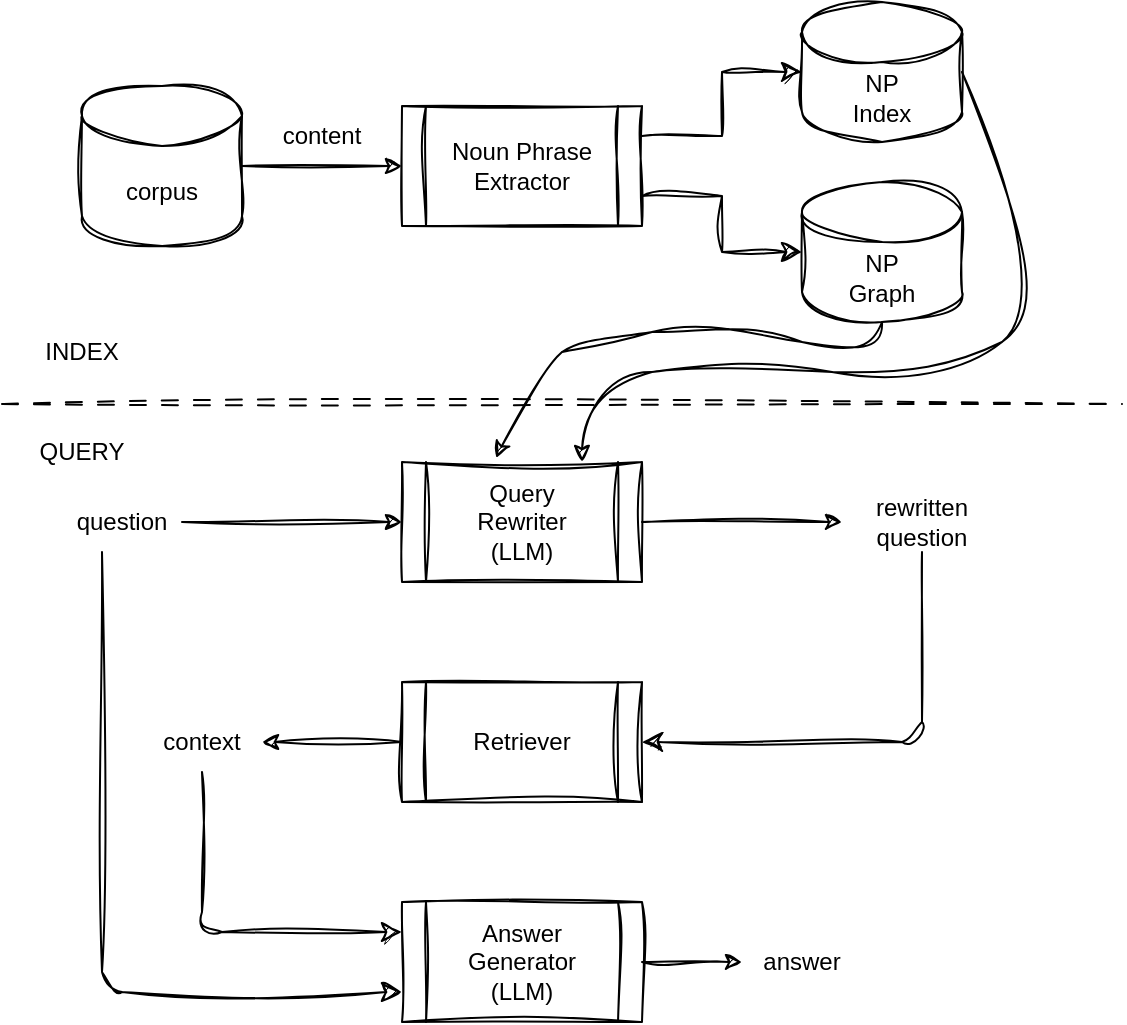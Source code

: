 <mxfile version="24.0.1" type="device">
  <diagram name="Page-1" id="O0lYzrFfEIH1axoqAt4h">
    <mxGraphModel dx="634" dy="835" grid="1" gridSize="10" guides="1" tooltips="1" connect="1" arrows="1" fold="1" page="1" pageScale="1" pageWidth="850" pageHeight="1100" math="0" shadow="0">
      <root>
        <mxCell id="0" />
        <mxCell id="1" parent="0" />
        <mxCell id="lCfpGEtGy8bCLmnFRQB4-1" value="corpus" style="shape=cylinder3;whiteSpace=wrap;html=1;boundedLbl=1;backgroundOutline=1;size=15;sketch=1;curveFitting=1;jiggle=2;" vertex="1" parent="1">
          <mxGeometry x="80" y="62" width="80" height="80" as="geometry" />
        </mxCell>
        <mxCell id="lCfpGEtGy8bCLmnFRQB4-2" value="Noun Phrase&lt;div&gt;Extractor&lt;/div&gt;" style="shape=process;whiteSpace=wrap;html=1;backgroundOutline=1;sketch=1;curveFitting=1;jiggle=2;" vertex="1" parent="1">
          <mxGeometry x="240" y="72" width="120" height="60" as="geometry" />
        </mxCell>
        <mxCell id="lCfpGEtGy8bCLmnFRQB4-3" value="" style="endArrow=classic;html=1;rounded=0;exitX=1;exitY=0.5;exitDx=0;exitDy=0;exitPerimeter=0;entryX=0;entryY=0.5;entryDx=0;entryDy=0;sketch=1;curveFitting=1;jiggle=2;" edge="1" parent="1" source="lCfpGEtGy8bCLmnFRQB4-1" target="lCfpGEtGy8bCLmnFRQB4-2">
          <mxGeometry width="50" height="50" relative="1" as="geometry">
            <mxPoint x="300" y="450" as="sourcePoint" />
            <mxPoint x="350" y="400" as="targetPoint" />
          </mxGeometry>
        </mxCell>
        <mxCell id="lCfpGEtGy8bCLmnFRQB4-4" value="content" style="text;html=1;align=center;verticalAlign=middle;whiteSpace=wrap;rounded=0;sketch=1;curveFitting=1;jiggle=2;" vertex="1" parent="1">
          <mxGeometry x="170" y="72" width="60" height="30" as="geometry" />
        </mxCell>
        <mxCell id="lCfpGEtGy8bCLmnFRQB4-6" value="NP&lt;div&gt;Index&lt;/div&gt;" style="shape=cylinder3;whiteSpace=wrap;html=1;boundedLbl=1;backgroundOutline=1;size=15;sketch=1;curveFitting=1;jiggle=2;" vertex="1" parent="1">
          <mxGeometry x="440" y="20" width="80" height="70" as="geometry" />
        </mxCell>
        <mxCell id="lCfpGEtGy8bCLmnFRQB4-7" value="NP&lt;div&gt;Graph&lt;/div&gt;" style="shape=cylinder3;whiteSpace=wrap;html=1;boundedLbl=1;backgroundOutline=1;size=15;sketch=1;curveFitting=1;jiggle=2;" vertex="1" parent="1">
          <mxGeometry x="440" y="110" width="80" height="70" as="geometry" />
        </mxCell>
        <mxCell id="lCfpGEtGy8bCLmnFRQB4-8" value="" style="edgeStyle=elbowEdgeStyle;elbow=horizontal;endArrow=classic;html=1;curved=0;rounded=0;endSize=8;startSize=8;exitX=1;exitY=0.25;exitDx=0;exitDy=0;entryX=0;entryY=0.5;entryDx=0;entryDy=0;entryPerimeter=0;sketch=1;curveFitting=1;jiggle=2;" edge="1" parent="1" source="lCfpGEtGy8bCLmnFRQB4-2" target="lCfpGEtGy8bCLmnFRQB4-6">
          <mxGeometry width="50" height="50" relative="1" as="geometry">
            <mxPoint x="300" y="450" as="sourcePoint" />
            <mxPoint x="350" y="400" as="targetPoint" />
          </mxGeometry>
        </mxCell>
        <mxCell id="lCfpGEtGy8bCLmnFRQB4-9" value="" style="edgeStyle=elbowEdgeStyle;elbow=horizontal;endArrow=classic;html=1;curved=0;rounded=0;endSize=8;startSize=8;exitX=1;exitY=0.75;exitDx=0;exitDy=0;entryX=0;entryY=0.5;entryDx=0;entryDy=0;entryPerimeter=0;sketch=1;curveFitting=1;jiggle=2;" edge="1" parent="1" source="lCfpGEtGy8bCLmnFRQB4-2" target="lCfpGEtGy8bCLmnFRQB4-7">
          <mxGeometry width="50" height="50" relative="1" as="geometry">
            <mxPoint x="300" y="450" as="sourcePoint" />
            <mxPoint x="350" y="400" as="targetPoint" />
          </mxGeometry>
        </mxCell>
        <mxCell id="lCfpGEtGy8bCLmnFRQB4-10" value="" style="endArrow=none;html=1;rounded=0;dashed=1;dashPattern=8 8;sketch=1;curveFitting=1;jiggle=2;" edge="1" parent="1">
          <mxGeometry width="50" height="50" relative="1" as="geometry">
            <mxPoint x="40" y="221" as="sourcePoint" />
            <mxPoint x="600" y="221" as="targetPoint" />
          </mxGeometry>
        </mxCell>
        <mxCell id="lCfpGEtGy8bCLmnFRQB4-11" value="Query&lt;div&gt;Rewriter&lt;/div&gt;&lt;div&gt;(LLM)&lt;/div&gt;" style="shape=process;whiteSpace=wrap;html=1;backgroundOutline=1;sketch=1;curveFitting=1;jiggle=2;" vertex="1" parent="1">
          <mxGeometry x="240" y="250" width="120" height="60" as="geometry" />
        </mxCell>
        <mxCell id="lCfpGEtGy8bCLmnFRQB4-12" value="Retriever" style="shape=process;whiteSpace=wrap;html=1;backgroundOutline=1;sketch=1;curveFitting=1;jiggle=2;" vertex="1" parent="1">
          <mxGeometry x="240" y="360" width="120" height="60" as="geometry" />
        </mxCell>
        <mxCell id="lCfpGEtGy8bCLmnFRQB4-13" value="Answer&lt;div&gt;Generator&lt;/div&gt;&lt;div&gt;(LLM)&lt;/div&gt;" style="shape=process;whiteSpace=wrap;html=1;backgroundOutline=1;sketch=1;curveFitting=1;jiggle=2;" vertex="1" parent="1">
          <mxGeometry x="240" y="470" width="120" height="60" as="geometry" />
        </mxCell>
        <mxCell id="lCfpGEtGy8bCLmnFRQB4-14" value="question" style="text;html=1;align=center;verticalAlign=middle;whiteSpace=wrap;rounded=0;sketch=1;curveFitting=1;jiggle=2;" vertex="1" parent="1">
          <mxGeometry x="70" y="265" width="60" height="30" as="geometry" />
        </mxCell>
        <mxCell id="lCfpGEtGy8bCLmnFRQB4-15" value="" style="endArrow=classic;html=1;rounded=0;exitX=1;exitY=0.5;exitDx=0;exitDy=0;entryX=0;entryY=0.5;entryDx=0;entryDy=0;sketch=1;curveFitting=1;jiggle=2;" edge="1" parent="1" source="lCfpGEtGy8bCLmnFRQB4-14" target="lCfpGEtGy8bCLmnFRQB4-11">
          <mxGeometry width="50" height="50" relative="1" as="geometry">
            <mxPoint x="300" y="450" as="sourcePoint" />
            <mxPoint x="350" y="400" as="targetPoint" />
          </mxGeometry>
        </mxCell>
        <mxCell id="lCfpGEtGy8bCLmnFRQB4-16" value="" style="curved=1;endArrow=classic;html=1;rounded=0;exitX=1;exitY=0.5;exitDx=0;exitDy=0;exitPerimeter=0;entryX=0.75;entryY=0;entryDx=0;entryDy=0;sketch=1;curveFitting=1;jiggle=2;" edge="1" parent="1" source="lCfpGEtGy8bCLmnFRQB4-6" target="lCfpGEtGy8bCLmnFRQB4-11">
          <mxGeometry width="50" height="50" relative="1" as="geometry">
            <mxPoint x="300" y="450" as="sourcePoint" />
            <mxPoint x="350" y="400" as="targetPoint" />
            <Array as="points">
              <mxPoint x="570" y="170" />
              <mxPoint x="510" y="210" />
              <mxPoint x="400" y="200" />
              <mxPoint x="330" y="210" />
            </Array>
          </mxGeometry>
        </mxCell>
        <mxCell id="lCfpGEtGy8bCLmnFRQB4-17" value="" style="curved=1;endArrow=classic;html=1;rounded=0;exitX=0.5;exitY=1;exitDx=0;exitDy=0;exitPerimeter=0;entryX=0.392;entryY=-0.033;entryDx=0;entryDy=0;entryPerimeter=0;sketch=1;curveFitting=1;jiggle=2;" edge="1" parent="1" source="lCfpGEtGy8bCLmnFRQB4-7" target="lCfpGEtGy8bCLmnFRQB4-11">
          <mxGeometry width="50" height="50" relative="1" as="geometry">
            <mxPoint x="300" y="450" as="sourcePoint" />
            <mxPoint x="350" y="400" as="targetPoint" />
            <Array as="points">
              <mxPoint x="480" y="200" />
              <mxPoint x="400" y="180" />
              <mxPoint x="330" y="190" />
              <mxPoint x="310" y="200" />
            </Array>
          </mxGeometry>
        </mxCell>
        <mxCell id="lCfpGEtGy8bCLmnFRQB4-18" value="rewritten&lt;div&gt;question&lt;/div&gt;" style="text;html=1;align=center;verticalAlign=middle;whiteSpace=wrap;rounded=0;sketch=1;curveFitting=1;jiggle=2;" vertex="1" parent="1">
          <mxGeometry x="470" y="265" width="60" height="30" as="geometry" />
        </mxCell>
        <mxCell id="lCfpGEtGy8bCLmnFRQB4-19" value="" style="endArrow=classic;html=1;rounded=0;exitX=1;exitY=0.5;exitDx=0;exitDy=0;sketch=1;curveFitting=1;jiggle=2;" edge="1" parent="1" source="lCfpGEtGy8bCLmnFRQB4-11">
          <mxGeometry width="50" height="50" relative="1" as="geometry">
            <mxPoint x="300" y="450" as="sourcePoint" />
            <mxPoint x="460" y="280" as="targetPoint" />
          </mxGeometry>
        </mxCell>
        <mxCell id="lCfpGEtGy8bCLmnFRQB4-20" value="" style="edgeStyle=segmentEdgeStyle;endArrow=classic;html=1;curved=0;rounded=1;endSize=8;startSize=8;exitX=0.5;exitY=1;exitDx=0;exitDy=0;entryX=1;entryY=0.5;entryDx=0;entryDy=0;sketch=1;curveFitting=1;jiggle=2;" edge="1" parent="1" source="lCfpGEtGy8bCLmnFRQB4-18" target="lCfpGEtGy8bCLmnFRQB4-12">
          <mxGeometry width="50" height="50" relative="1" as="geometry">
            <mxPoint x="300" y="450" as="sourcePoint" />
            <mxPoint x="350" y="400" as="targetPoint" />
            <Array as="points">
              <mxPoint x="500" y="390" />
            </Array>
          </mxGeometry>
        </mxCell>
        <mxCell id="lCfpGEtGy8bCLmnFRQB4-21" value="context" style="text;html=1;align=center;verticalAlign=middle;whiteSpace=wrap;rounded=0;sketch=1;curveFitting=1;jiggle=2;" vertex="1" parent="1">
          <mxGeometry x="110" y="375" width="60" height="30" as="geometry" />
        </mxCell>
        <mxCell id="lCfpGEtGy8bCLmnFRQB4-22" value="" style="endArrow=classic;html=1;rounded=0;exitX=0;exitY=0.5;exitDx=0;exitDy=0;sketch=1;curveFitting=1;jiggle=2;" edge="1" parent="1" source="lCfpGEtGy8bCLmnFRQB4-12">
          <mxGeometry width="50" height="50" relative="1" as="geometry">
            <mxPoint x="300" y="450" as="sourcePoint" />
            <mxPoint x="170" y="390" as="targetPoint" />
          </mxGeometry>
        </mxCell>
        <mxCell id="lCfpGEtGy8bCLmnFRQB4-25" value="" style="edgeStyle=segmentEdgeStyle;endArrow=classic;html=1;curved=0;rounded=1;endSize=8;startSize=8;entryX=0;entryY=0.75;entryDx=0;entryDy=0;sketch=1;curveFitting=1;jiggle=2;" edge="1" parent="1" target="lCfpGEtGy8bCLmnFRQB4-13">
          <mxGeometry width="50" height="50" relative="1" as="geometry">
            <mxPoint x="90" y="295" as="sourcePoint" />
            <mxPoint x="350" y="400" as="targetPoint" />
            <Array as="points">
              <mxPoint x="90" y="295" />
              <mxPoint x="90" y="515" />
            </Array>
          </mxGeometry>
        </mxCell>
        <mxCell id="lCfpGEtGy8bCLmnFRQB4-26" value="" style="edgeStyle=segmentEdgeStyle;endArrow=classic;html=1;curved=0;rounded=1;endSize=8;startSize=8;exitX=0.5;exitY=1;exitDx=0;exitDy=0;entryX=0;entryY=0.25;entryDx=0;entryDy=0;sketch=1;curveFitting=1;jiggle=2;" edge="1" parent="1" source="lCfpGEtGy8bCLmnFRQB4-21" target="lCfpGEtGy8bCLmnFRQB4-13">
          <mxGeometry width="50" height="50" relative="1" as="geometry">
            <mxPoint x="300" y="450" as="sourcePoint" />
            <mxPoint x="350" y="400" as="targetPoint" />
            <Array as="points">
              <mxPoint x="140" y="485" />
            </Array>
          </mxGeometry>
        </mxCell>
        <mxCell id="lCfpGEtGy8bCLmnFRQB4-27" value="" style="endArrow=classic;html=1;rounded=0;exitX=1;exitY=0.5;exitDx=0;exitDy=0;sketch=1;curveFitting=1;jiggle=2;" edge="1" parent="1" source="lCfpGEtGy8bCLmnFRQB4-13">
          <mxGeometry width="50" height="50" relative="1" as="geometry">
            <mxPoint x="300" y="450" as="sourcePoint" />
            <mxPoint x="410" y="500" as="targetPoint" />
          </mxGeometry>
        </mxCell>
        <mxCell id="lCfpGEtGy8bCLmnFRQB4-28" value="answer" style="text;html=1;align=center;verticalAlign=middle;whiteSpace=wrap;rounded=0;sketch=1;curveFitting=1;jiggle=2;" vertex="1" parent="1">
          <mxGeometry x="410" y="485" width="60" height="30" as="geometry" />
        </mxCell>
        <mxCell id="lCfpGEtGy8bCLmnFRQB4-29" value="INDEX" style="text;html=1;align=center;verticalAlign=middle;whiteSpace=wrap;rounded=0;sketch=1;curveFitting=1;jiggle=2;" vertex="1" parent="1">
          <mxGeometry x="50" y="180" width="60" height="30" as="geometry" />
        </mxCell>
        <mxCell id="lCfpGEtGy8bCLmnFRQB4-30" value="QUERY" style="text;html=1;align=center;verticalAlign=middle;whiteSpace=wrap;rounded=0;sketch=1;curveFitting=1;jiggle=2;" vertex="1" parent="1">
          <mxGeometry x="50" y="230" width="60" height="30" as="geometry" />
        </mxCell>
      </root>
    </mxGraphModel>
  </diagram>
</mxfile>
